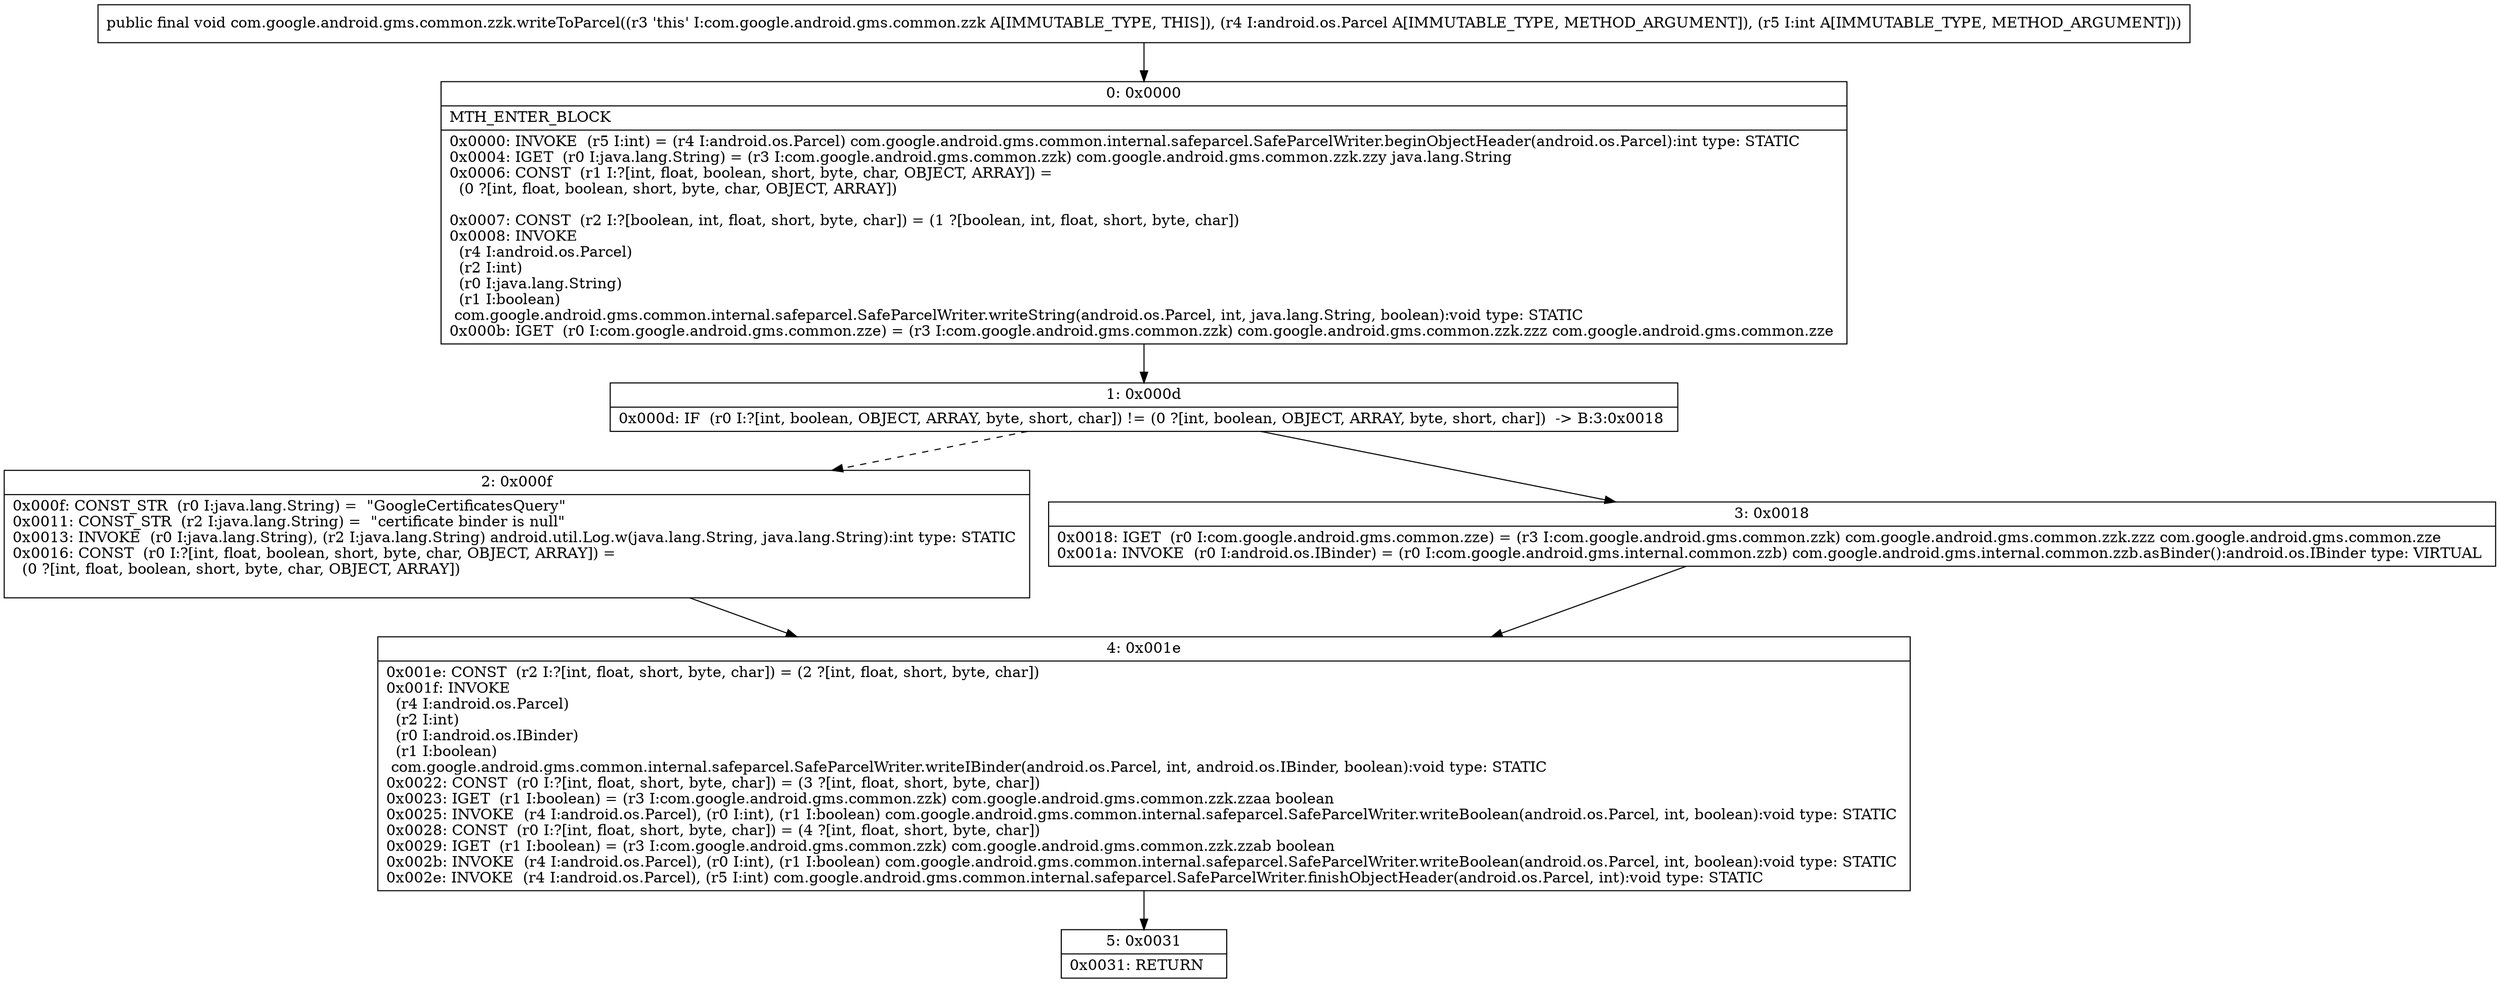 digraph "CFG forcom.google.android.gms.common.zzk.writeToParcel(Landroid\/os\/Parcel;I)V" {
Node_0 [shape=record,label="{0\:\ 0x0000|MTH_ENTER_BLOCK\l|0x0000: INVOKE  (r5 I:int) = (r4 I:android.os.Parcel) com.google.android.gms.common.internal.safeparcel.SafeParcelWriter.beginObjectHeader(android.os.Parcel):int type: STATIC \l0x0004: IGET  (r0 I:java.lang.String) = (r3 I:com.google.android.gms.common.zzk) com.google.android.gms.common.zzk.zzy java.lang.String \l0x0006: CONST  (r1 I:?[int, float, boolean, short, byte, char, OBJECT, ARRAY]) = \l  (0 ?[int, float, boolean, short, byte, char, OBJECT, ARRAY])\l \l0x0007: CONST  (r2 I:?[boolean, int, float, short, byte, char]) = (1 ?[boolean, int, float, short, byte, char]) \l0x0008: INVOKE  \l  (r4 I:android.os.Parcel)\l  (r2 I:int)\l  (r0 I:java.lang.String)\l  (r1 I:boolean)\l com.google.android.gms.common.internal.safeparcel.SafeParcelWriter.writeString(android.os.Parcel, int, java.lang.String, boolean):void type: STATIC \l0x000b: IGET  (r0 I:com.google.android.gms.common.zze) = (r3 I:com.google.android.gms.common.zzk) com.google.android.gms.common.zzk.zzz com.google.android.gms.common.zze \l}"];
Node_1 [shape=record,label="{1\:\ 0x000d|0x000d: IF  (r0 I:?[int, boolean, OBJECT, ARRAY, byte, short, char]) != (0 ?[int, boolean, OBJECT, ARRAY, byte, short, char])  \-\> B:3:0x0018 \l}"];
Node_2 [shape=record,label="{2\:\ 0x000f|0x000f: CONST_STR  (r0 I:java.lang.String) =  \"GoogleCertificatesQuery\" \l0x0011: CONST_STR  (r2 I:java.lang.String) =  \"certificate binder is null\" \l0x0013: INVOKE  (r0 I:java.lang.String), (r2 I:java.lang.String) android.util.Log.w(java.lang.String, java.lang.String):int type: STATIC \l0x0016: CONST  (r0 I:?[int, float, boolean, short, byte, char, OBJECT, ARRAY]) = \l  (0 ?[int, float, boolean, short, byte, char, OBJECT, ARRAY])\l \l}"];
Node_3 [shape=record,label="{3\:\ 0x0018|0x0018: IGET  (r0 I:com.google.android.gms.common.zze) = (r3 I:com.google.android.gms.common.zzk) com.google.android.gms.common.zzk.zzz com.google.android.gms.common.zze \l0x001a: INVOKE  (r0 I:android.os.IBinder) = (r0 I:com.google.android.gms.internal.common.zzb) com.google.android.gms.internal.common.zzb.asBinder():android.os.IBinder type: VIRTUAL \l}"];
Node_4 [shape=record,label="{4\:\ 0x001e|0x001e: CONST  (r2 I:?[int, float, short, byte, char]) = (2 ?[int, float, short, byte, char]) \l0x001f: INVOKE  \l  (r4 I:android.os.Parcel)\l  (r2 I:int)\l  (r0 I:android.os.IBinder)\l  (r1 I:boolean)\l com.google.android.gms.common.internal.safeparcel.SafeParcelWriter.writeIBinder(android.os.Parcel, int, android.os.IBinder, boolean):void type: STATIC \l0x0022: CONST  (r0 I:?[int, float, short, byte, char]) = (3 ?[int, float, short, byte, char]) \l0x0023: IGET  (r1 I:boolean) = (r3 I:com.google.android.gms.common.zzk) com.google.android.gms.common.zzk.zzaa boolean \l0x0025: INVOKE  (r4 I:android.os.Parcel), (r0 I:int), (r1 I:boolean) com.google.android.gms.common.internal.safeparcel.SafeParcelWriter.writeBoolean(android.os.Parcel, int, boolean):void type: STATIC \l0x0028: CONST  (r0 I:?[int, float, short, byte, char]) = (4 ?[int, float, short, byte, char]) \l0x0029: IGET  (r1 I:boolean) = (r3 I:com.google.android.gms.common.zzk) com.google.android.gms.common.zzk.zzab boolean \l0x002b: INVOKE  (r4 I:android.os.Parcel), (r0 I:int), (r1 I:boolean) com.google.android.gms.common.internal.safeparcel.SafeParcelWriter.writeBoolean(android.os.Parcel, int, boolean):void type: STATIC \l0x002e: INVOKE  (r4 I:android.os.Parcel), (r5 I:int) com.google.android.gms.common.internal.safeparcel.SafeParcelWriter.finishObjectHeader(android.os.Parcel, int):void type: STATIC \l}"];
Node_5 [shape=record,label="{5\:\ 0x0031|0x0031: RETURN   \l}"];
MethodNode[shape=record,label="{public final void com.google.android.gms.common.zzk.writeToParcel((r3 'this' I:com.google.android.gms.common.zzk A[IMMUTABLE_TYPE, THIS]), (r4 I:android.os.Parcel A[IMMUTABLE_TYPE, METHOD_ARGUMENT]), (r5 I:int A[IMMUTABLE_TYPE, METHOD_ARGUMENT])) }"];
MethodNode -> Node_0;
Node_0 -> Node_1;
Node_1 -> Node_2[style=dashed];
Node_1 -> Node_3;
Node_2 -> Node_4;
Node_3 -> Node_4;
Node_4 -> Node_5;
}

